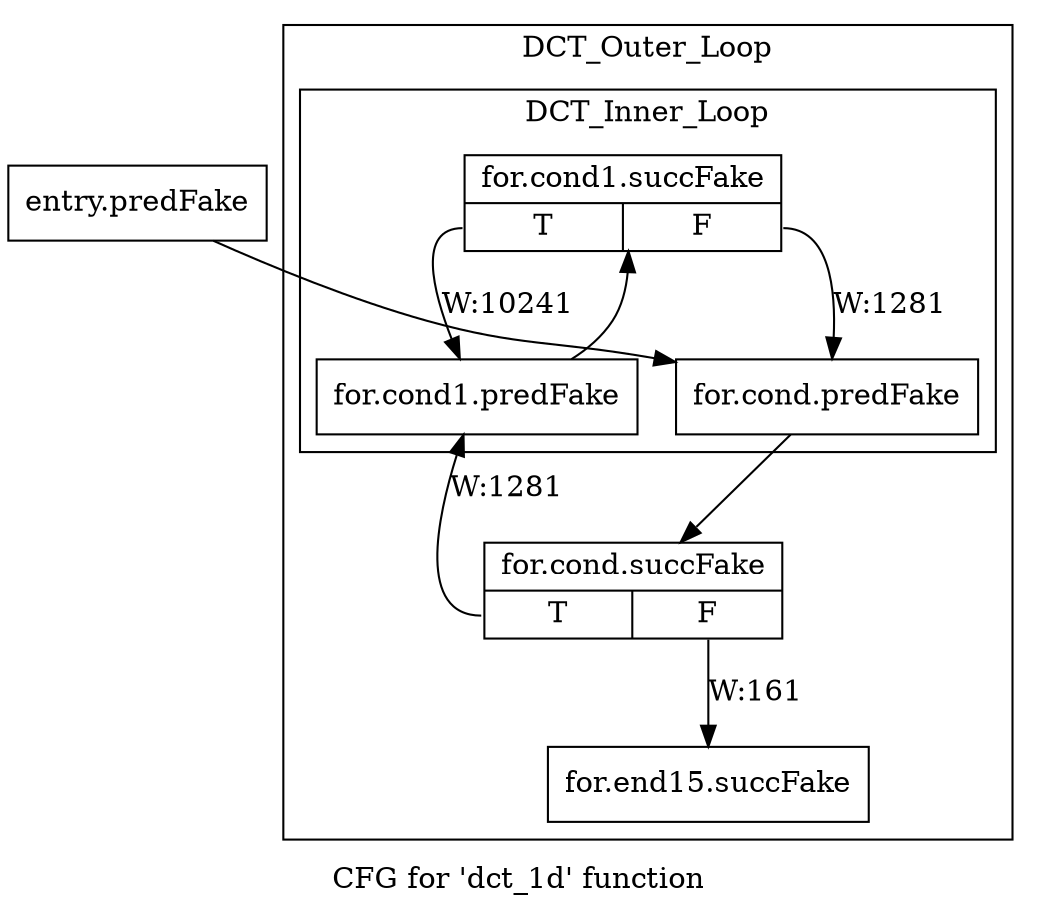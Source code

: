 digraph "CFG for 'dct_1d' function" {
	label="CFG for 'dct_1d' function";

	Node0x47fd020 [shape=record,filename="",linenumber="",label="{entry.predFake}"];
	Node0x47fd020 -> Node0x4800780[ callList="" memoryops="" filename="../../../../Vitis-Tutorials/Getting_Started/Vitis_HLS/reference-files/src/dct.cpp" execusionnum="160"];
	Node0x4837eb0 [shape=record,filename="../../../../Vitis-Tutorials/Getting_Started/Vitis_HLS/reference-files/src/dct.cpp",linenumber="36",label="{for.end15.succFake}"];
subgraph cluster_0 {
	label="DCT_Outer_Loop";
	tripcount="1280";
	invocationtime="160";

subgraph cluster_0_0 {
	label="DCT_Inner_Loop";
	tripcount="10240";
	invocationtime="1281";

	Node0x4800870 [shape=record,filename="../../../../Vitis-Tutorials/Getting_Started/Vitis_HLS/reference-files/src/dct.cpp",linenumber="30",label="{for.cond1.predFake}"];
	Node0x4800870 -> Node0x47a5310[ callList="" memoryops="" filename="../../../../Vitis-Tutorials/Getting_Started/Vitis_HLS/reference-files/src/dct.cpp" execusionnum="11520"];
	Node0x47a5310 [shape=record,filename="../../../../Vitis-Tutorials/Getting_Started/Vitis_HLS/reference-files/src/dct.cpp",linenumber="30",label="{for.cond1.succFake|{<s0>T|<s1>F}}"];
	Node0x47a5310:s0 -> Node0x4800870[label="W:10241" callList="" memoryops="_ZZ6dct_1dPsS_E15dct_coeff_table_read:31" filename="../../../../Vitis-Tutorials/Getting_Started/Vitis_HLS/reference-files/src/dct.cpp" execusionnum="10240"];
	Node0x47a5310:s1 -> Node0x4800780[label="W:1281" callList="" memoryops="" filename="../../../../Vitis-Tutorials/Getting_Started/Vitis_HLS/reference-files/src/dct.cpp" execusionnum="1280"];
}
	Node0x4800780 [shape=record,filename="../../../../Vitis-Tutorials/Getting_Started/Vitis_HLS/reference-files/src/dct.cpp",linenumber="28",label="{for.cond.predFake}"];
	Node0x4800780 -> Node0x47d3eb0[ callList="" memoryops="" filename="../../../../Vitis-Tutorials/Getting_Started/Vitis_HLS/reference-files/src/dct.cpp" execusionnum="1440"];
	Node0x47d3eb0 [shape=record,filename="../../../../Vitis-Tutorials/Getting_Started/Vitis_HLS/reference-files/src/dct.cpp",linenumber="28",label="{for.cond.succFake|{<s0>T|<s1>F}}"];
	Node0x47d3eb0:s0 -> Node0x4800870[label="W:1281" callList="" memoryops="" filename="../../../../Vitis-Tutorials/Getting_Started/Vitis_HLS/reference-files/src/dct.cpp" execusionnum="1280"];
	Node0x47d3eb0:s1 -> Node0x4837eb0[label="W:161" callList="" memoryops="" filename="../../../../Vitis-Tutorials/Getting_Started/Vitis_HLS/reference-files/src/dct.cpp" execusionnum="160"];
}
}
